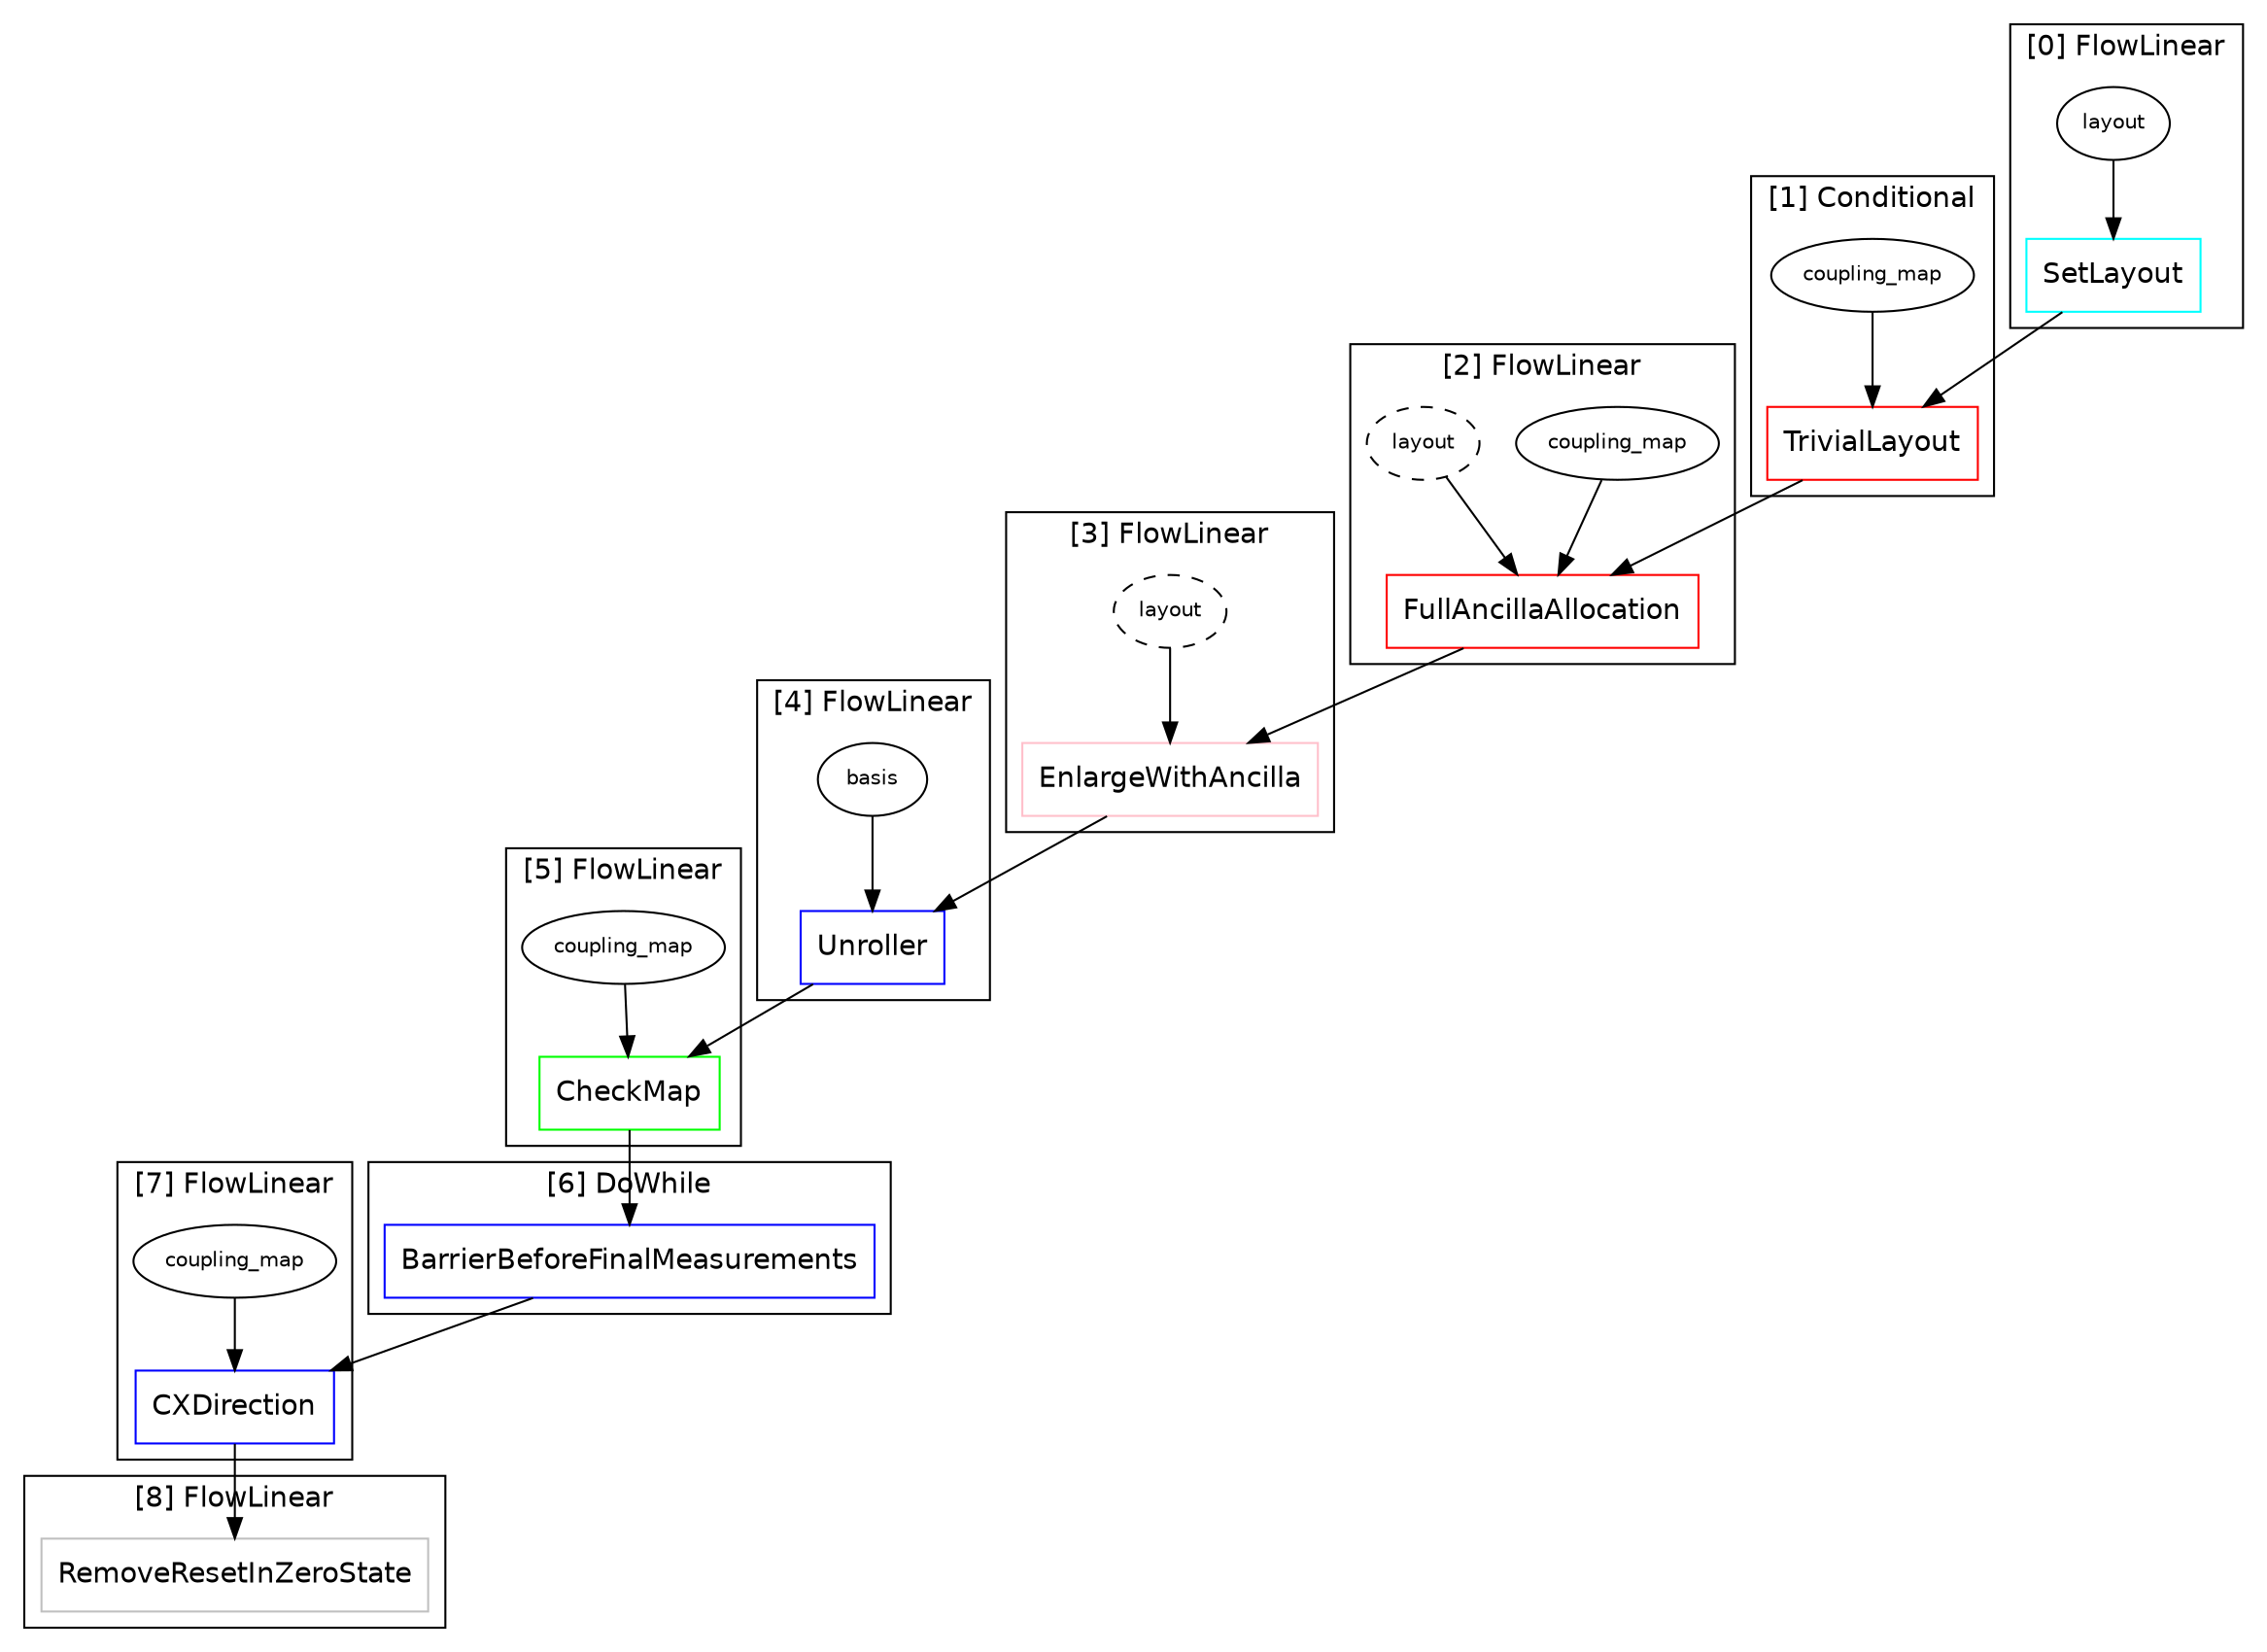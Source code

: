 digraph G {
subgraph cluster_0 {
fontname=helvetica;
label="[0] FlowLinear";
1 [color=cyan, fontname=helvetica, label=SetLayout, shape=rectangle];
2 [color=black, fontname=helvetica, fontsize=10, label=layout, shape=ellipse, style=solid];
2 -> 1;
}

subgraph cluster_3 {
fontname=helvetica;
label="[1] Conditional";
4 [color=red, fontname=helvetica, label=TrivialLayout, shape=rectangle];
5 [color=black, fontname=helvetica, fontsize=10, label=coupling_map, shape=ellipse, style=solid];
5 -> 4;
1 -> 4;
}

subgraph cluster_6 {
fontname=helvetica;
label="[2] FlowLinear";
7 [color=red, fontname=helvetica, label=FullAncillaAllocation, shape=rectangle];
8 [color=black, fontname=helvetica, fontsize=10, label=coupling_map, shape=ellipse, style=solid];
8 -> 7;
9 [color=black, fontname=helvetica, fontsize=10, label=layout, shape=ellipse, style=dashed];
9 -> 7;
4 -> 7;
}

subgraph cluster_10 {
fontname=helvetica;
label="[3] FlowLinear";
11 [color=pink, fontname=helvetica, label=EnlargeWithAncilla, shape=rectangle];
12 [color=black, fontname=helvetica, fontsize=10, label=layout, shape=ellipse, style=dashed];
12 -> 11;
7 -> 11;
}

subgraph cluster_13 {
fontname=helvetica;
label="[4] FlowLinear";
14 [color=blue, fontname=helvetica, label=Unroller, shape=rectangle];
15 [color=black, fontname=helvetica, fontsize=10, label=basis, shape=ellipse, style=solid];
15 -> 14;
11 -> 14;
}

subgraph cluster_16 {
fontname=helvetica;
label="[5] FlowLinear";
17 [color=green, fontname=helvetica, label=CheckMap, shape=rectangle];
18 [color=black, fontname=helvetica, fontsize=10, label=coupling_map, shape=ellipse, style=solid];
18 -> 17;
14 -> 17;
}

subgraph cluster_19 {
fontname=helvetica;
label="[6] DoWhile";
20 [color=blue, fontname=helvetica, label=BarrierBeforeFinalMeasurements, shape=rectangle];
17 -> 20;
}

subgraph cluster_21 {
fontname=helvetica;
label="[7] FlowLinear";
22 [color=blue, fontname=helvetica, label=CXDirection, shape=rectangle];
23 [color=black, fontname=helvetica, fontsize=10, label=coupling_map, shape=ellipse, style=solid];
23 -> 22;
20 -> 22;
}

subgraph cluster_24 {
fontname=helvetica;
label="[8] FlowLinear";
25 [color=grey, fontname=helvetica, label=RemoveResetInZeroState, shape=rectangle];
22 -> 25;
}

}
